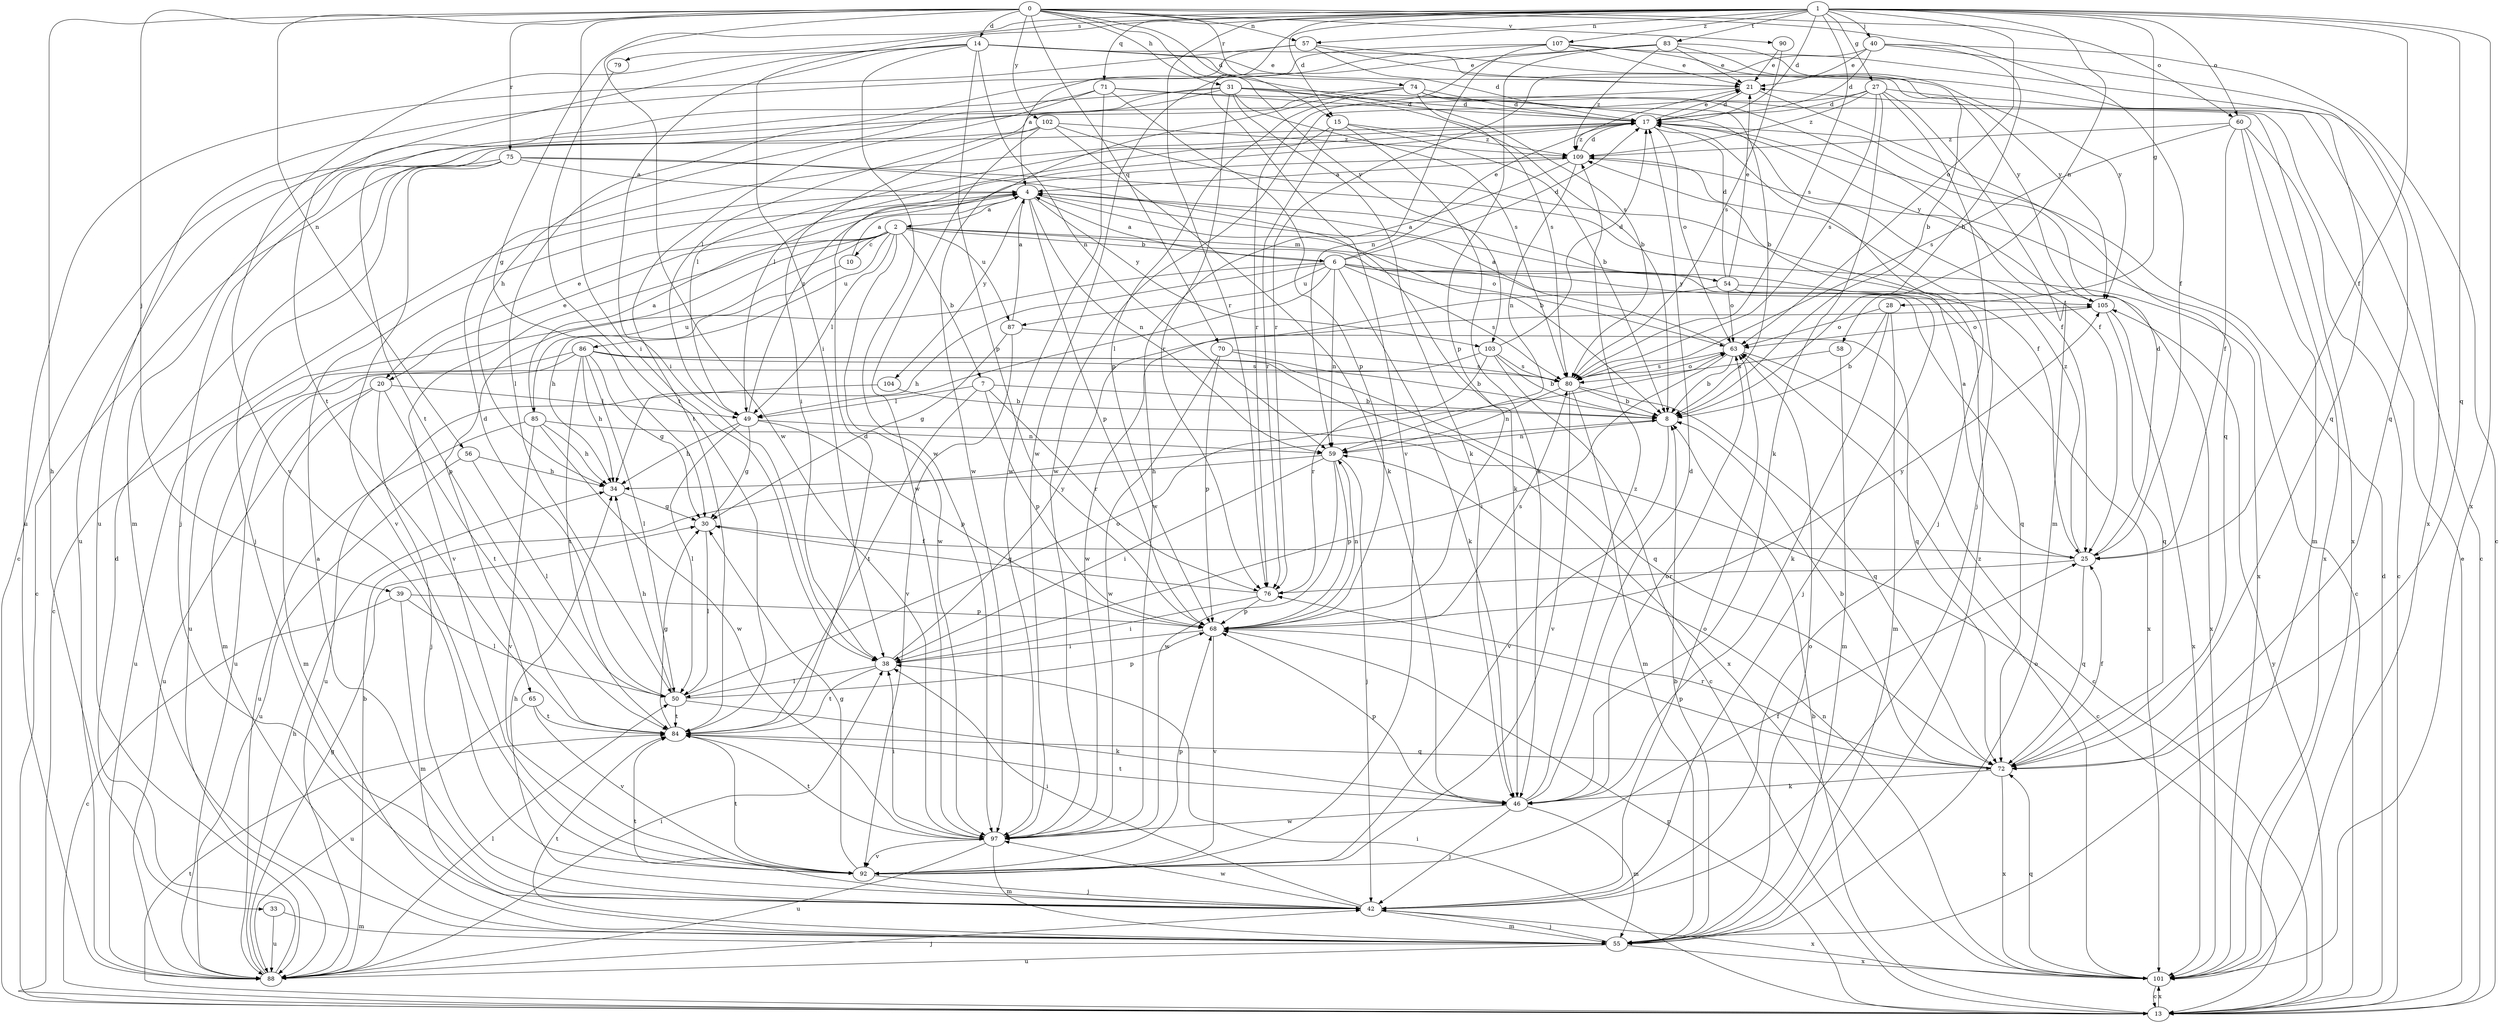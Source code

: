 strict digraph  {
0;
1;
2;
4;
6;
7;
8;
10;
13;
14;
15;
17;
20;
21;
25;
27;
28;
30;
31;
33;
34;
38;
39;
40;
42;
46;
49;
50;
54;
55;
56;
57;
58;
59;
60;
63;
65;
68;
70;
71;
72;
74;
75;
76;
79;
80;
83;
84;
85;
86;
87;
88;
90;
92;
97;
101;
102;
103;
104;
105;
107;
109;
0 -> 14  [label=d];
0 -> 15  [label=d];
0 -> 25  [label=f];
0 -> 31  [label=h];
0 -> 33  [label=h];
0 -> 38  [label=i];
0 -> 39  [label=j];
0 -> 56  [label=n];
0 -> 57  [label=n];
0 -> 60  [label=o];
0 -> 70  [label=q];
0 -> 74  [label=r];
0 -> 75  [label=r];
0 -> 90  [label=v];
0 -> 97  [label=w];
0 -> 102  [label=y];
0 -> 103  [label=y];
1 -> 15  [label=d];
1 -> 17  [label=d];
1 -> 25  [label=f];
1 -> 27  [label=g];
1 -> 28  [label=g];
1 -> 30  [label=g];
1 -> 38  [label=i];
1 -> 40  [label=j];
1 -> 57  [label=n];
1 -> 58  [label=n];
1 -> 60  [label=o];
1 -> 63  [label=o];
1 -> 71  [label=q];
1 -> 72  [label=q];
1 -> 76  [label=r];
1 -> 79  [label=s];
1 -> 80  [label=s];
1 -> 83  [label=t];
1 -> 92  [label=v];
1 -> 101  [label=x];
1 -> 107  [label=z];
2 -> 6  [label=b];
2 -> 7  [label=b];
2 -> 10  [label=c];
2 -> 20  [label=e];
2 -> 49  [label=l];
2 -> 54  [label=m];
2 -> 63  [label=o];
2 -> 65  [label=p];
2 -> 85  [label=u];
2 -> 86  [label=u];
2 -> 87  [label=u];
2 -> 92  [label=v];
2 -> 97  [label=w];
4 -> 2  [label=a];
4 -> 8  [label=b];
4 -> 13  [label=c];
4 -> 20  [label=e];
4 -> 59  [label=n];
4 -> 68  [label=p];
4 -> 103  [label=y];
4 -> 104  [label=y];
6 -> 4  [label=a];
6 -> 17  [label=d];
6 -> 21  [label=e];
6 -> 34  [label=h];
6 -> 46  [label=k];
6 -> 49  [label=l];
6 -> 59  [label=n];
6 -> 72  [label=q];
6 -> 80  [label=s];
6 -> 87  [label=u];
6 -> 88  [label=u];
6 -> 101  [label=x];
6 -> 105  [label=y];
7 -> 8  [label=b];
7 -> 49  [label=l];
7 -> 68  [label=p];
7 -> 76  [label=r];
7 -> 84  [label=t];
8 -> 59  [label=n];
8 -> 92  [label=v];
10 -> 4  [label=a];
10 -> 34  [label=h];
13 -> 8  [label=b];
13 -> 17  [label=d];
13 -> 21  [label=e];
13 -> 38  [label=i];
13 -> 68  [label=p];
13 -> 84  [label=t];
13 -> 101  [label=x];
13 -> 105  [label=y];
14 -> 21  [label=e];
14 -> 38  [label=i];
14 -> 59  [label=n];
14 -> 68  [label=p];
14 -> 80  [label=s];
14 -> 84  [label=t];
14 -> 92  [label=v];
14 -> 97  [label=w];
14 -> 105  [label=y];
15 -> 8  [label=b];
15 -> 46  [label=k];
15 -> 49  [label=l];
15 -> 76  [label=r];
15 -> 109  [label=z];
17 -> 21  [label=e];
17 -> 42  [label=j];
17 -> 49  [label=l];
17 -> 63  [label=o];
17 -> 105  [label=y];
17 -> 109  [label=z];
20 -> 42  [label=j];
20 -> 49  [label=l];
20 -> 55  [label=m];
20 -> 84  [label=t];
20 -> 88  [label=u];
21 -> 17  [label=d];
21 -> 49  [label=l];
21 -> 72  [label=q];
25 -> 4  [label=a];
25 -> 17  [label=d];
25 -> 72  [label=q];
25 -> 76  [label=r];
25 -> 109  [label=z];
27 -> 13  [label=c];
27 -> 17  [label=d];
27 -> 42  [label=j];
27 -> 46  [label=k];
27 -> 55  [label=m];
27 -> 80  [label=s];
27 -> 97  [label=w];
27 -> 109  [label=z];
28 -> 8  [label=b];
28 -> 46  [label=k];
28 -> 55  [label=m];
28 -> 63  [label=o];
30 -> 25  [label=f];
30 -> 50  [label=l];
31 -> 8  [label=b];
31 -> 13  [label=c];
31 -> 17  [label=d];
31 -> 25  [label=f];
31 -> 46  [label=k];
31 -> 55  [label=m];
31 -> 76  [label=r];
31 -> 80  [label=s];
31 -> 84  [label=t];
33 -> 55  [label=m];
33 -> 88  [label=u];
34 -> 30  [label=g];
38 -> 50  [label=l];
38 -> 84  [label=t];
38 -> 105  [label=y];
39 -> 13  [label=c];
39 -> 50  [label=l];
39 -> 55  [label=m];
39 -> 68  [label=p];
40 -> 8  [label=b];
40 -> 13  [label=c];
40 -> 17  [label=d];
40 -> 21  [label=e];
40 -> 72  [label=q];
40 -> 76  [label=r];
42 -> 4  [label=a];
42 -> 34  [label=h];
42 -> 38  [label=i];
42 -> 55  [label=m];
42 -> 63  [label=o];
42 -> 84  [label=t];
42 -> 97  [label=w];
42 -> 101  [label=x];
46 -> 17  [label=d];
46 -> 42  [label=j];
46 -> 55  [label=m];
46 -> 63  [label=o];
46 -> 68  [label=p];
46 -> 84  [label=t];
46 -> 97  [label=w];
46 -> 109  [label=z];
49 -> 13  [label=c];
49 -> 30  [label=g];
49 -> 34  [label=h];
49 -> 50  [label=l];
49 -> 68  [label=p];
49 -> 109  [label=z];
50 -> 17  [label=d];
50 -> 34  [label=h];
50 -> 46  [label=k];
50 -> 63  [label=o];
50 -> 68  [label=p];
50 -> 84  [label=t];
54 -> 4  [label=a];
54 -> 17  [label=d];
54 -> 21  [label=e];
54 -> 42  [label=j];
54 -> 63  [label=o];
54 -> 97  [label=w];
54 -> 101  [label=x];
55 -> 8  [label=b];
55 -> 42  [label=j];
55 -> 63  [label=o];
55 -> 84  [label=t];
55 -> 88  [label=u];
55 -> 101  [label=x];
55 -> 109  [label=z];
56 -> 34  [label=h];
56 -> 50  [label=l];
56 -> 88  [label=u];
57 -> 4  [label=a];
57 -> 17  [label=d];
57 -> 21  [label=e];
57 -> 88  [label=u];
57 -> 105  [label=y];
58 -> 55  [label=m];
58 -> 80  [label=s];
59 -> 34  [label=h];
59 -> 38  [label=i];
59 -> 42  [label=j];
59 -> 68  [label=p];
59 -> 97  [label=w];
60 -> 13  [label=c];
60 -> 25  [label=f];
60 -> 55  [label=m];
60 -> 80  [label=s];
60 -> 101  [label=x];
60 -> 109  [label=z];
63 -> 4  [label=a];
63 -> 8  [label=b];
63 -> 13  [label=c];
63 -> 38  [label=i];
63 -> 80  [label=s];
65 -> 84  [label=t];
65 -> 88  [label=u];
65 -> 92  [label=v];
68 -> 38  [label=i];
68 -> 59  [label=n];
68 -> 80  [label=s];
68 -> 92  [label=v];
68 -> 105  [label=y];
70 -> 8  [label=b];
70 -> 68  [label=p];
70 -> 80  [label=s];
70 -> 97  [label=w];
71 -> 17  [label=d];
71 -> 34  [label=h];
71 -> 68  [label=p];
71 -> 84  [label=t];
71 -> 97  [label=w];
71 -> 101  [label=x];
72 -> 8  [label=b];
72 -> 25  [label=f];
72 -> 46  [label=k];
72 -> 68  [label=p];
72 -> 76  [label=r];
72 -> 101  [label=x];
74 -> 8  [label=b];
74 -> 17  [label=d];
74 -> 25  [label=f];
74 -> 68  [label=p];
74 -> 80  [label=s];
74 -> 88  [label=u];
74 -> 97  [label=w];
75 -> 4  [label=a];
75 -> 13  [label=c];
75 -> 42  [label=j];
75 -> 46  [label=k];
75 -> 92  [label=v];
75 -> 101  [label=x];
76 -> 30  [label=g];
76 -> 38  [label=i];
76 -> 68  [label=p];
79 -> 84  [label=t];
80 -> 8  [label=b];
80 -> 55  [label=m];
80 -> 59  [label=n];
80 -> 63  [label=o];
80 -> 72  [label=q];
80 -> 92  [label=v];
83 -> 8  [label=b];
83 -> 21  [label=e];
83 -> 68  [label=p];
83 -> 72  [label=q];
83 -> 76  [label=r];
83 -> 97  [label=w];
83 -> 109  [label=z];
84 -> 17  [label=d];
84 -> 30  [label=g];
84 -> 72  [label=q];
85 -> 4  [label=a];
85 -> 34  [label=h];
85 -> 59  [label=n];
85 -> 88  [label=u];
85 -> 92  [label=v];
85 -> 97  [label=w];
86 -> 30  [label=g];
86 -> 34  [label=h];
86 -> 50  [label=l];
86 -> 55  [label=m];
86 -> 72  [label=q];
86 -> 80  [label=s];
86 -> 84  [label=t];
86 -> 88  [label=u];
86 -> 101  [label=x];
87 -> 4  [label=a];
87 -> 30  [label=g];
87 -> 72  [label=q];
87 -> 92  [label=v];
88 -> 8  [label=b];
88 -> 17  [label=d];
88 -> 30  [label=g];
88 -> 34  [label=h];
88 -> 38  [label=i];
88 -> 42  [label=j];
88 -> 50  [label=l];
90 -> 21  [label=e];
90 -> 80  [label=s];
92 -> 25  [label=f];
92 -> 30  [label=g];
92 -> 42  [label=j];
92 -> 68  [label=p];
92 -> 84  [label=t];
97 -> 38  [label=i];
97 -> 55  [label=m];
97 -> 84  [label=t];
97 -> 88  [label=u];
97 -> 92  [label=v];
101 -> 13  [label=c];
101 -> 59  [label=n];
101 -> 63  [label=o];
101 -> 72  [label=q];
102 -> 25  [label=f];
102 -> 38  [label=i];
102 -> 42  [label=j];
102 -> 46  [label=k];
102 -> 97  [label=w];
102 -> 109  [label=z];
103 -> 8  [label=b];
103 -> 13  [label=c];
103 -> 17  [label=d];
103 -> 76  [label=r];
103 -> 80  [label=s];
103 -> 88  [label=u];
104 -> 8  [label=b];
104 -> 88  [label=u];
105 -> 63  [label=o];
105 -> 72  [label=q];
105 -> 101  [label=x];
107 -> 21  [label=e];
107 -> 50  [label=l];
107 -> 59  [label=n];
107 -> 88  [label=u];
107 -> 101  [label=x];
107 -> 105  [label=y];
109 -> 4  [label=a];
109 -> 13  [label=c];
109 -> 17  [label=d];
109 -> 59  [label=n];
109 -> 97  [label=w];
}
